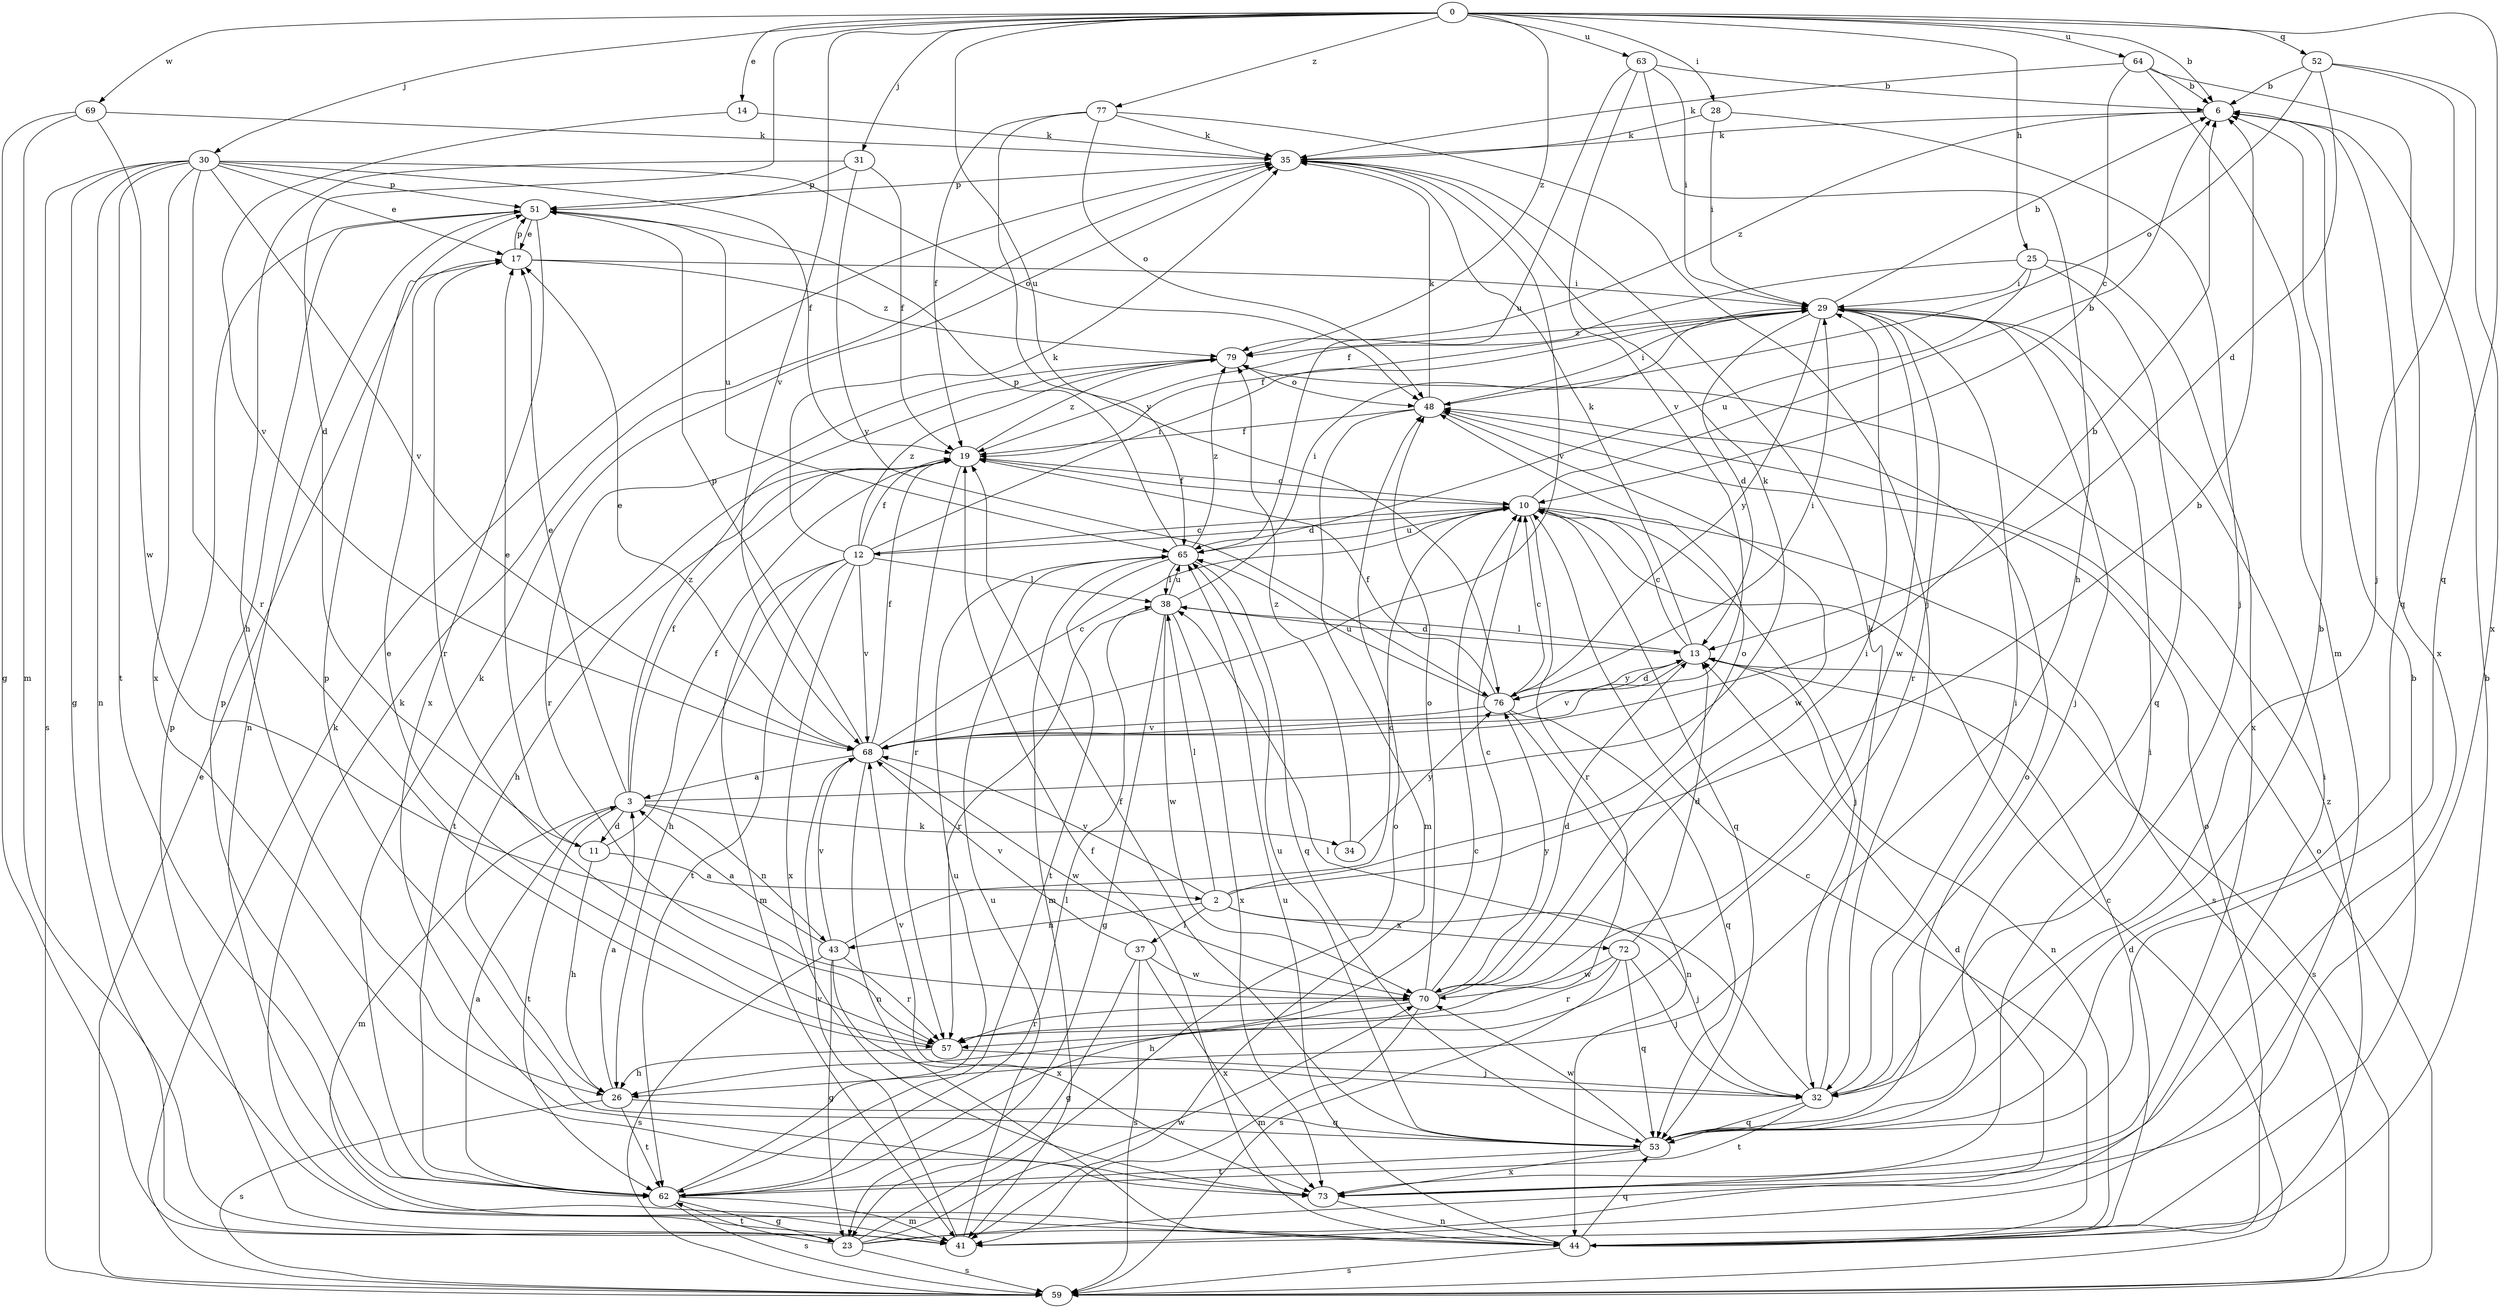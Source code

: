 strict digraph  {
0;
2;
3;
6;
10;
11;
12;
13;
14;
17;
19;
23;
25;
26;
28;
29;
30;
31;
32;
34;
35;
37;
38;
41;
43;
44;
48;
51;
52;
53;
57;
59;
62;
63;
64;
65;
68;
69;
70;
72;
73;
76;
77;
79;
0 -> 6  [label=b];
0 -> 11  [label=d];
0 -> 14  [label=e];
0 -> 25  [label=h];
0 -> 28  [label=i];
0 -> 30  [label=j];
0 -> 31  [label=j];
0 -> 52  [label=q];
0 -> 53  [label=q];
0 -> 63  [label=u];
0 -> 64  [label=u];
0 -> 65  [label=u];
0 -> 68  [label=v];
0 -> 69  [label=w];
0 -> 77  [label=z];
0 -> 79  [label=z];
2 -> 6  [label=b];
2 -> 32  [label=j];
2 -> 37  [label=l];
2 -> 38  [label=l];
2 -> 43  [label=n];
2 -> 48  [label=o];
2 -> 68  [label=v];
2 -> 72  [label=x];
3 -> 11  [label=d];
3 -> 17  [label=e];
3 -> 19  [label=f];
3 -> 34  [label=k];
3 -> 35  [label=k];
3 -> 41  [label=m];
3 -> 43  [label=n];
3 -> 62  [label=t];
3 -> 79  [label=z];
6 -> 35  [label=k];
6 -> 73  [label=x];
6 -> 79  [label=z];
10 -> 6  [label=b];
10 -> 12  [label=d];
10 -> 19  [label=f];
10 -> 32  [label=j];
10 -> 53  [label=q];
10 -> 57  [label=r];
10 -> 59  [label=s];
10 -> 65  [label=u];
11 -> 2  [label=a];
11 -> 17  [label=e];
11 -> 19  [label=f];
11 -> 26  [label=h];
12 -> 10  [label=c];
12 -> 19  [label=f];
12 -> 26  [label=h];
12 -> 29  [label=i];
12 -> 35  [label=k];
12 -> 38  [label=l];
12 -> 41  [label=m];
12 -> 62  [label=t];
12 -> 68  [label=v];
12 -> 73  [label=x];
12 -> 79  [label=z];
13 -> 10  [label=c];
13 -> 35  [label=k];
13 -> 38  [label=l];
13 -> 44  [label=n];
13 -> 59  [label=s];
13 -> 68  [label=v];
13 -> 76  [label=y];
14 -> 35  [label=k];
14 -> 68  [label=v];
17 -> 29  [label=i];
17 -> 51  [label=p];
17 -> 57  [label=r];
17 -> 79  [label=z];
19 -> 10  [label=c];
19 -> 26  [label=h];
19 -> 57  [label=r];
19 -> 62  [label=t];
19 -> 79  [label=z];
23 -> 13  [label=d];
23 -> 29  [label=i];
23 -> 48  [label=o];
23 -> 51  [label=p];
23 -> 59  [label=s];
23 -> 62  [label=t];
23 -> 70  [label=w];
25 -> 19  [label=f];
25 -> 29  [label=i];
25 -> 53  [label=q];
25 -> 65  [label=u];
25 -> 73  [label=x];
26 -> 3  [label=a];
26 -> 53  [label=q];
26 -> 59  [label=s];
26 -> 62  [label=t];
28 -> 29  [label=i];
28 -> 32  [label=j];
28 -> 35  [label=k];
29 -> 6  [label=b];
29 -> 13  [label=d];
29 -> 19  [label=f];
29 -> 32  [label=j];
29 -> 57  [label=r];
29 -> 70  [label=w];
29 -> 76  [label=y];
29 -> 79  [label=z];
30 -> 17  [label=e];
30 -> 19  [label=f];
30 -> 23  [label=g];
30 -> 44  [label=n];
30 -> 48  [label=o];
30 -> 51  [label=p];
30 -> 57  [label=r];
30 -> 59  [label=s];
30 -> 62  [label=t];
30 -> 68  [label=v];
30 -> 73  [label=x];
31 -> 19  [label=f];
31 -> 26  [label=h];
31 -> 51  [label=p];
31 -> 76  [label=y];
32 -> 29  [label=i];
32 -> 35  [label=k];
32 -> 38  [label=l];
32 -> 53  [label=q];
32 -> 62  [label=t];
32 -> 68  [label=v];
34 -> 76  [label=y];
34 -> 79  [label=z];
35 -> 51  [label=p];
35 -> 68  [label=v];
37 -> 23  [label=g];
37 -> 59  [label=s];
37 -> 68  [label=v];
37 -> 70  [label=w];
37 -> 73  [label=x];
38 -> 13  [label=d];
38 -> 23  [label=g];
38 -> 29  [label=i];
38 -> 57  [label=r];
38 -> 65  [label=u];
38 -> 70  [label=w];
38 -> 73  [label=x];
41 -> 6  [label=b];
41 -> 35  [label=k];
41 -> 65  [label=u];
41 -> 68  [label=v];
43 -> 3  [label=a];
43 -> 10  [label=c];
43 -> 23  [label=g];
43 -> 57  [label=r];
43 -> 59  [label=s];
43 -> 68  [label=v];
43 -> 73  [label=x];
44 -> 6  [label=b];
44 -> 10  [label=c];
44 -> 13  [label=d];
44 -> 19  [label=f];
44 -> 48  [label=o];
44 -> 53  [label=q];
44 -> 59  [label=s];
44 -> 65  [label=u];
44 -> 79  [label=z];
48 -> 19  [label=f];
48 -> 29  [label=i];
48 -> 35  [label=k];
48 -> 41  [label=m];
48 -> 70  [label=w];
51 -> 17  [label=e];
51 -> 44  [label=n];
51 -> 65  [label=u];
51 -> 73  [label=x];
52 -> 6  [label=b];
52 -> 13  [label=d];
52 -> 32  [label=j];
52 -> 48  [label=o];
52 -> 73  [label=x];
53 -> 6  [label=b];
53 -> 19  [label=f];
53 -> 48  [label=o];
53 -> 51  [label=p];
53 -> 62  [label=t];
53 -> 65  [label=u];
53 -> 70  [label=w];
53 -> 73  [label=x];
57 -> 17  [label=e];
57 -> 26  [label=h];
57 -> 32  [label=j];
59 -> 10  [label=c];
59 -> 17  [label=e];
59 -> 35  [label=k];
59 -> 48  [label=o];
62 -> 3  [label=a];
62 -> 10  [label=c];
62 -> 23  [label=g];
62 -> 35  [label=k];
62 -> 38  [label=l];
62 -> 41  [label=m];
62 -> 51  [label=p];
62 -> 59  [label=s];
62 -> 65  [label=u];
63 -> 6  [label=b];
63 -> 26  [label=h];
63 -> 29  [label=i];
63 -> 65  [label=u];
63 -> 68  [label=v];
64 -> 6  [label=b];
64 -> 10  [label=c];
64 -> 35  [label=k];
64 -> 41  [label=m];
64 -> 53  [label=q];
65 -> 38  [label=l];
65 -> 41  [label=m];
65 -> 51  [label=p];
65 -> 53  [label=q];
65 -> 62  [label=t];
65 -> 79  [label=z];
68 -> 3  [label=a];
68 -> 6  [label=b];
68 -> 10  [label=c];
68 -> 17  [label=e];
68 -> 19  [label=f];
68 -> 44  [label=n];
68 -> 51  [label=p];
68 -> 70  [label=w];
69 -> 23  [label=g];
69 -> 35  [label=k];
69 -> 41  [label=m];
69 -> 70  [label=w];
70 -> 10  [label=c];
70 -> 13  [label=d];
70 -> 26  [label=h];
70 -> 29  [label=i];
70 -> 41  [label=m];
70 -> 48  [label=o];
70 -> 57  [label=r];
70 -> 76  [label=y];
72 -> 13  [label=d];
72 -> 32  [label=j];
72 -> 53  [label=q];
72 -> 57  [label=r];
72 -> 59  [label=s];
72 -> 70  [label=w];
73 -> 29  [label=i];
73 -> 44  [label=n];
76 -> 10  [label=c];
76 -> 13  [label=d];
76 -> 19  [label=f];
76 -> 29  [label=i];
76 -> 44  [label=n];
76 -> 53  [label=q];
76 -> 65  [label=u];
76 -> 68  [label=v];
77 -> 19  [label=f];
77 -> 32  [label=j];
77 -> 35  [label=k];
77 -> 48  [label=o];
77 -> 76  [label=y];
79 -> 48  [label=o];
79 -> 57  [label=r];
}
